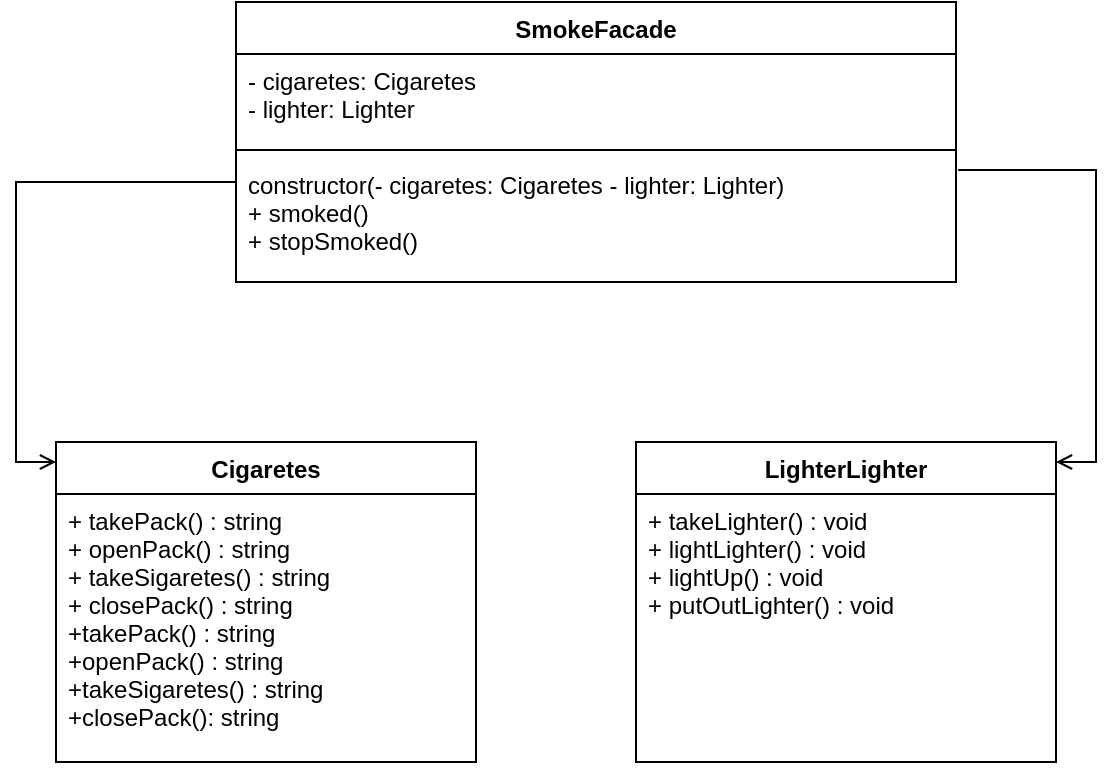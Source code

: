 <mxfile>
    <diagram id="PNHqGnw0U0EfWDAAApR2" name="Page-1">
        <mxGraphModel dx="1117" dy="534" grid="1" gridSize="10" guides="1" tooltips="1" connect="1" arrows="1" fold="1" page="1" pageScale="1" pageWidth="827" pageHeight="1169" math="0" shadow="0">
            <root>
                <mxCell id="0"/>
                <mxCell id="1" parent="0"/>
                <mxCell id="18" value="SmokeFacade" style="swimlane;fontStyle=1;align=center;verticalAlign=top;childLayout=stackLayout;horizontal=1;startSize=26;horizontalStack=0;resizeParent=1;resizeParentMax=0;resizeLast=0;collapsible=1;marginBottom=0;" parent="1" vertex="1">
                    <mxGeometry x="200" y="20" width="360" height="140" as="geometry"/>
                </mxCell>
                <mxCell id="19" value="- сigaretes: Сigaretes&#10;- lighter: Lighter" style="text;strokeColor=none;fillColor=none;align=left;verticalAlign=top;spacingLeft=4;spacingRight=4;overflow=hidden;rotatable=0;points=[[0,0.5],[1,0.5]];portConstraint=eastwest;" parent="18" vertex="1">
                    <mxGeometry y="26" width="360" height="44" as="geometry"/>
                </mxCell>
                <mxCell id="20" value="" style="line;strokeWidth=1;fillColor=none;align=left;verticalAlign=middle;spacingTop=-1;spacingLeft=3;spacingRight=3;rotatable=0;labelPosition=right;points=[];portConstraint=eastwest;" parent="18" vertex="1">
                    <mxGeometry y="70" width="360" height="8" as="geometry"/>
                </mxCell>
                <mxCell id="21" value="constructor(- сigaretes: Сigaretes - lighter: Lighter)&#10;+ smoked()&#10;+ stopSmoked()" style="text;strokeColor=none;fillColor=none;align=left;verticalAlign=top;spacingLeft=4;spacingRight=4;overflow=hidden;rotatable=0;points=[[0,0.5],[1,0.5]];portConstraint=eastwest;" parent="18" vertex="1">
                    <mxGeometry y="78" width="360" height="62" as="geometry"/>
                </mxCell>
                <mxCell id="30" value="Cigaretes" style="swimlane;fontStyle=1;align=center;verticalAlign=top;childLayout=stackLayout;horizontal=1;startSize=26;horizontalStack=0;resizeParent=1;resizeParentMax=0;resizeLast=0;collapsible=1;marginBottom=0;" parent="1" vertex="1">
                    <mxGeometry x="110" y="240" width="210" height="160" as="geometry"/>
                </mxCell>
                <mxCell id="33" value="+ takePack() : string&#10;+ openPack() : string&#10;+ takeSigaretes() : string&#10;+ closePack() : string&#10;+takePack() : string&#10;+openPack() : string&#10;+takeSigaretes() : string&#10;+closePack(): string" style="text;strokeColor=none;fillColor=none;align=left;verticalAlign=top;spacingLeft=4;spacingRight=4;overflow=hidden;rotatable=0;points=[[0,0.5],[1,0.5]];portConstraint=eastwest;" parent="30" vertex="1">
                    <mxGeometry y="26" width="210" height="134" as="geometry"/>
                </mxCell>
                <mxCell id="38" value="LighterLighter" style="swimlane;fontStyle=1;align=center;verticalAlign=top;childLayout=stackLayout;horizontal=1;startSize=26;horizontalStack=0;resizeParent=1;resizeParentMax=0;resizeLast=0;collapsible=1;marginBottom=0;" parent="1" vertex="1">
                    <mxGeometry x="400" y="240" width="210" height="160" as="geometry"/>
                </mxCell>
                <mxCell id="39" value="+ takeLighter() : void&#10;+ lightLighter() : void&#10;+ lightUp() : void&#10;+ putOutLighter() : void" style="text;strokeColor=none;fillColor=none;align=left;verticalAlign=top;spacingLeft=4;spacingRight=4;overflow=hidden;rotatable=0;points=[[0,0.5],[1,0.5]];portConstraint=eastwest;" parent="38" vertex="1">
                    <mxGeometry y="26" width="210" height="134" as="geometry"/>
                </mxCell>
                <mxCell id="42" style="edgeStyle=orthogonalEdgeStyle;rounded=0;orthogonalLoop=1;jettySize=auto;html=1;exitX=0;exitY=0.194;exitDx=0;exitDy=0;endArrow=open;endFill=0;exitPerimeter=0;" parent="1" source="21" edge="1">
                    <mxGeometry relative="1" as="geometry">
                        <mxPoint x="110" y="250" as="targetPoint"/>
                        <Array as="points">
                            <mxPoint x="90" y="110"/>
                            <mxPoint x="90" y="250"/>
                            <mxPoint x="110" y="250"/>
                        </Array>
                    </mxGeometry>
                </mxCell>
                <mxCell id="43" style="edgeStyle=orthogonalEdgeStyle;rounded=0;orthogonalLoop=1;jettySize=auto;html=1;exitX=1.003;exitY=0.097;exitDx=0;exitDy=0;endArrow=open;endFill=0;exitPerimeter=0;" parent="1" source="21" edge="1">
                    <mxGeometry relative="1" as="geometry">
                        <mxPoint x="610" y="250" as="targetPoint"/>
                        <Array as="points">
                            <mxPoint x="630" y="104"/>
                            <mxPoint x="630" y="250"/>
                            <mxPoint x="610" y="250"/>
                        </Array>
                    </mxGeometry>
                </mxCell>
            </root>
        </mxGraphModel>
    </diagram>
</mxfile>
